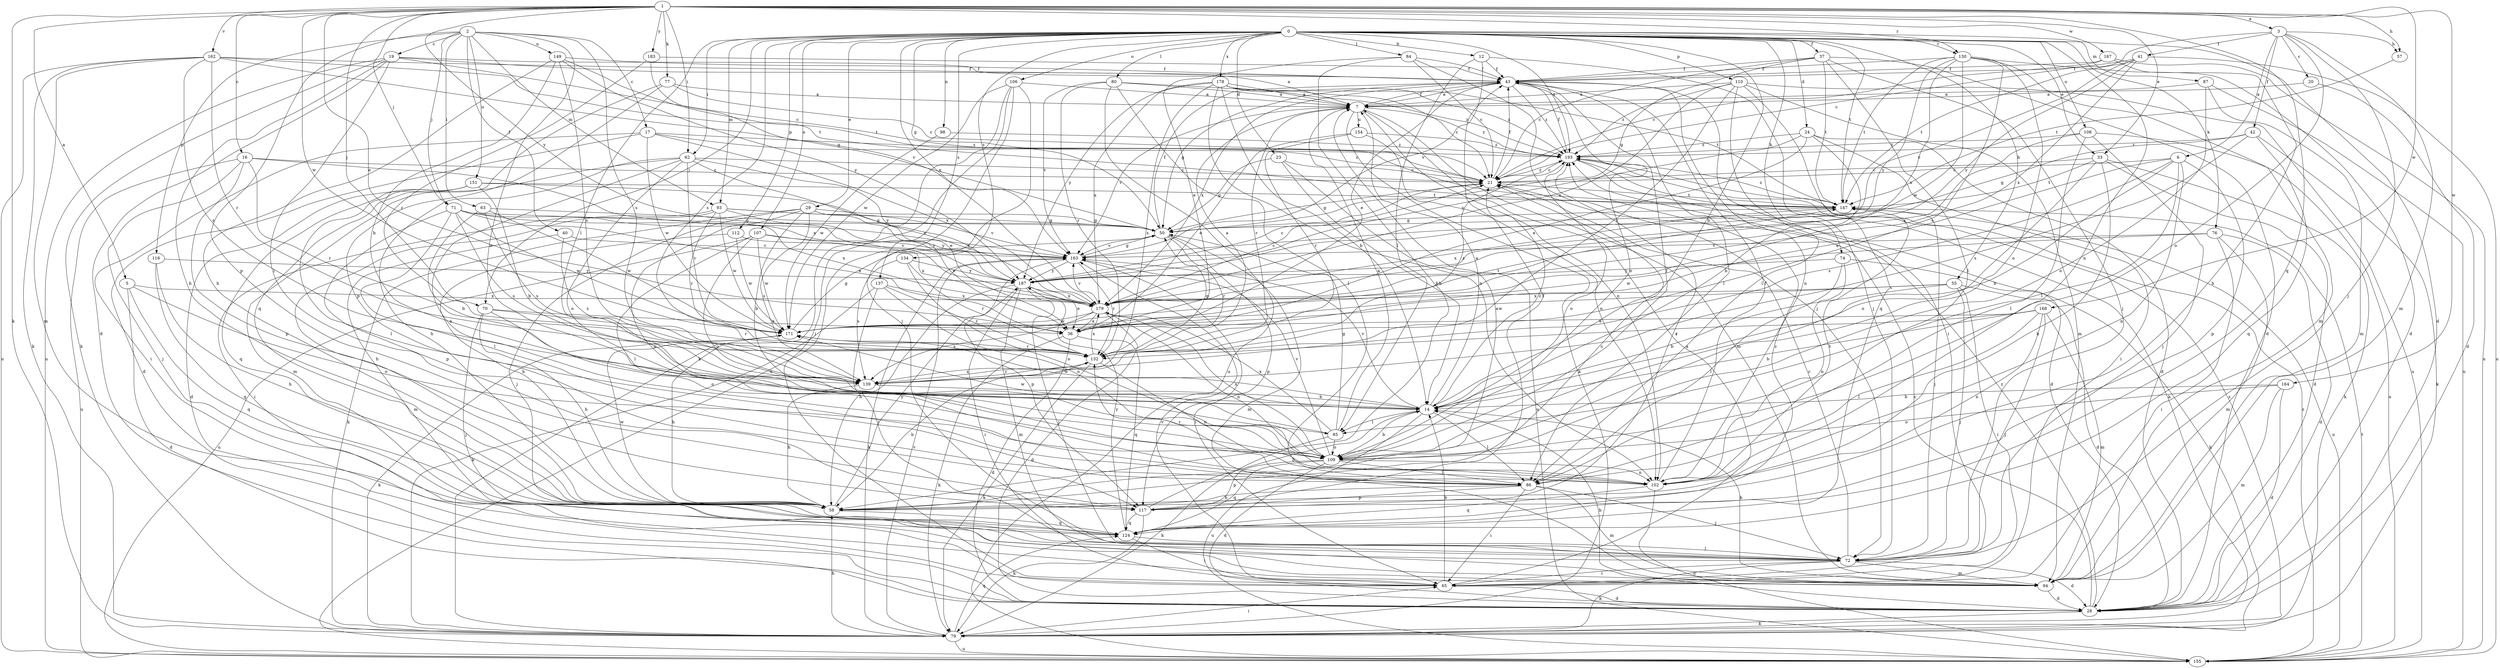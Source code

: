 strict digraph  {
0;
1;
2;
3;
5;
6;
7;
12;
14;
16;
17;
19;
20;
21;
23;
24;
28;
29;
33;
36;
37;
40;
41;
42;
43;
50;
55;
57;
58;
62;
63;
65;
70;
71;
72;
74;
76;
77;
79;
80;
84;
85;
86;
87;
93;
94;
98;
102;
106;
107;
108;
109;
110;
112;
116;
117;
124;
130;
132;
134;
137;
139;
147;
149;
151;
154;
155;
162;
163;
164;
167;
168;
171;
178;
179;
183;
187;
193;
0 -> 12  [label=b];
0 -> 14  [label=b];
0 -> 23  [label=d];
0 -> 24  [label=d];
0 -> 28  [label=d];
0 -> 29  [label=e];
0 -> 33  [label=e];
0 -> 37  [label=f];
0 -> 50  [label=g];
0 -> 55  [label=h];
0 -> 62  [label=i];
0 -> 70  [label=j];
0 -> 74  [label=k];
0 -> 76  [label=k];
0 -> 80  [label=l];
0 -> 84  [label=l];
0 -> 85  [label=l];
0 -> 87  [label=m];
0 -> 93  [label=m];
0 -> 98  [label=n];
0 -> 102  [label=n];
0 -> 106  [label=o];
0 -> 107  [label=o];
0 -> 108  [label=o];
0 -> 110  [label=p];
0 -> 112  [label=p];
0 -> 130  [label=r];
0 -> 134  [label=s];
0 -> 137  [label=s];
0 -> 139  [label=s];
0 -> 147  [label=t];
0 -> 178  [label=x];
0 -> 179  [label=x];
0 -> 193  [label=z];
1 -> 3  [label=a];
1 -> 5  [label=a];
1 -> 16  [label=c];
1 -> 33  [label=e];
1 -> 36  [label=e];
1 -> 57  [label=h];
1 -> 62  [label=i];
1 -> 70  [label=j];
1 -> 71  [label=j];
1 -> 77  [label=k];
1 -> 79  [label=k];
1 -> 124  [label=q];
1 -> 130  [label=r];
1 -> 162  [label=v];
1 -> 164  [label=w];
1 -> 167  [label=w];
1 -> 168  [label=w];
1 -> 171  [label=w];
1 -> 183  [label=y];
1 -> 187  [label=y];
2 -> 17  [label=c];
2 -> 19  [label=c];
2 -> 40  [label=f];
2 -> 63  [label=i];
2 -> 71  [label=j];
2 -> 93  [label=m];
2 -> 109  [label=o];
2 -> 116  [label=p];
2 -> 117  [label=p];
2 -> 139  [label=s];
2 -> 149  [label=u];
2 -> 151  [label=u];
3 -> 6  [label=a];
3 -> 20  [label=c];
3 -> 21  [label=c];
3 -> 41  [label=f];
3 -> 42  [label=f];
3 -> 57  [label=h];
3 -> 72  [label=j];
3 -> 94  [label=m];
3 -> 109  [label=o];
5 -> 28  [label=d];
5 -> 109  [label=o];
5 -> 124  [label=q];
5 -> 179  [label=x];
6 -> 14  [label=b];
6 -> 21  [label=c];
6 -> 36  [label=e];
6 -> 85  [label=l];
6 -> 102  [label=n];
6 -> 117  [label=p];
6 -> 139  [label=s];
7 -> 43  [label=f];
7 -> 79  [label=k];
7 -> 94  [label=m];
7 -> 102  [label=n];
7 -> 132  [label=r];
7 -> 154  [label=u];
7 -> 163  [label=v];
7 -> 193  [label=z];
12 -> 43  [label=f];
12 -> 72  [label=j];
12 -> 85  [label=l];
12 -> 163  [label=v];
14 -> 7  [label=a];
14 -> 21  [label=c];
14 -> 85  [label=l];
14 -> 86  [label=l];
14 -> 155  [label=u];
14 -> 163  [label=v];
14 -> 171  [label=w];
16 -> 21  [label=c];
16 -> 72  [label=j];
16 -> 117  [label=p];
16 -> 132  [label=r];
16 -> 155  [label=u];
16 -> 179  [label=x];
17 -> 21  [label=c];
17 -> 28  [label=d];
17 -> 65  [label=i];
17 -> 171  [label=w];
17 -> 179  [label=x];
17 -> 193  [label=z];
19 -> 7  [label=a];
19 -> 21  [label=c];
19 -> 28  [label=d];
19 -> 43  [label=f];
19 -> 58  [label=h];
19 -> 79  [label=k];
19 -> 86  [label=l];
19 -> 155  [label=u];
20 -> 7  [label=a];
20 -> 28  [label=d];
21 -> 43  [label=f];
21 -> 50  [label=g];
21 -> 147  [label=t];
21 -> 193  [label=z];
23 -> 14  [label=b];
23 -> 21  [label=c];
23 -> 50  [label=g];
23 -> 155  [label=u];
24 -> 14  [label=b];
24 -> 28  [label=d];
24 -> 36  [label=e];
24 -> 65  [label=i];
24 -> 187  [label=y];
24 -> 193  [label=z];
28 -> 14  [label=b];
28 -> 21  [label=c];
28 -> 79  [label=k];
28 -> 193  [label=z];
29 -> 14  [label=b];
29 -> 36  [label=e];
29 -> 50  [label=g];
29 -> 72  [label=j];
29 -> 79  [label=k];
29 -> 102  [label=n];
29 -> 139  [label=s];
33 -> 21  [label=c];
33 -> 28  [label=d];
33 -> 58  [label=h];
33 -> 79  [label=k];
33 -> 109  [label=o];
33 -> 147  [label=t];
36 -> 28  [label=d];
36 -> 79  [label=k];
36 -> 124  [label=q];
37 -> 21  [label=c];
37 -> 28  [label=d];
37 -> 43  [label=f];
37 -> 50  [label=g];
37 -> 72  [label=j];
37 -> 86  [label=l];
37 -> 147  [label=t];
40 -> 94  [label=m];
40 -> 139  [label=s];
40 -> 163  [label=v];
41 -> 43  [label=f];
41 -> 147  [label=t];
41 -> 155  [label=u];
41 -> 163  [label=v];
41 -> 179  [label=x];
41 -> 187  [label=y];
42 -> 50  [label=g];
42 -> 79  [label=k];
42 -> 124  [label=q];
42 -> 139  [label=s];
42 -> 193  [label=z];
43 -> 7  [label=a];
43 -> 36  [label=e];
43 -> 50  [label=g];
43 -> 65  [label=i];
43 -> 86  [label=l];
43 -> 102  [label=n];
43 -> 109  [label=o];
43 -> 179  [label=x];
43 -> 193  [label=z];
50 -> 43  [label=f];
50 -> 94  [label=m];
50 -> 117  [label=p];
50 -> 132  [label=r];
50 -> 163  [label=v];
55 -> 14  [label=b];
55 -> 28  [label=d];
55 -> 65  [label=i];
55 -> 72  [label=j];
55 -> 171  [label=w];
55 -> 179  [label=x];
57 -> 147  [label=t];
58 -> 7  [label=a];
58 -> 21  [label=c];
58 -> 124  [label=q];
58 -> 171  [label=w];
58 -> 187  [label=y];
62 -> 21  [label=c];
62 -> 36  [label=e];
62 -> 58  [label=h];
62 -> 94  [label=m];
62 -> 102  [label=n];
62 -> 109  [label=o];
62 -> 132  [label=r];
62 -> 187  [label=y];
63 -> 14  [label=b];
63 -> 50  [label=g];
63 -> 139  [label=s];
63 -> 171  [label=w];
65 -> 7  [label=a];
65 -> 14  [label=b];
65 -> 28  [label=d];
65 -> 163  [label=v];
70 -> 36  [label=e];
70 -> 58  [label=h];
70 -> 72  [label=j];
70 -> 109  [label=o];
70 -> 132  [label=r];
71 -> 36  [label=e];
71 -> 50  [label=g];
71 -> 86  [label=l];
71 -> 117  [label=p];
71 -> 139  [label=s];
71 -> 163  [label=v];
71 -> 171  [label=w];
71 -> 179  [label=x];
72 -> 21  [label=c];
72 -> 28  [label=d];
72 -> 65  [label=i];
72 -> 79  [label=k];
72 -> 94  [label=m];
74 -> 79  [label=k];
74 -> 86  [label=l];
74 -> 102  [label=n];
74 -> 187  [label=y];
76 -> 28  [label=d];
76 -> 65  [label=i];
76 -> 94  [label=m];
76 -> 163  [label=v];
76 -> 171  [label=w];
77 -> 7  [label=a];
77 -> 21  [label=c];
77 -> 117  [label=p];
77 -> 124  [label=q];
79 -> 58  [label=h];
79 -> 65  [label=i];
79 -> 124  [label=q];
79 -> 155  [label=u];
79 -> 163  [label=v];
79 -> 193  [label=z];
80 -> 7  [label=a];
80 -> 86  [label=l];
80 -> 132  [label=r];
80 -> 155  [label=u];
80 -> 163  [label=v];
80 -> 193  [label=z];
84 -> 21  [label=c];
84 -> 36  [label=e];
84 -> 43  [label=f];
84 -> 58  [label=h];
84 -> 72  [label=j];
85 -> 7  [label=a];
85 -> 50  [label=g];
85 -> 79  [label=k];
85 -> 109  [label=o];
85 -> 171  [label=w];
85 -> 179  [label=x];
86 -> 58  [label=h];
86 -> 65  [label=i];
86 -> 72  [label=j];
86 -> 94  [label=m];
86 -> 117  [label=p];
87 -> 7  [label=a];
87 -> 94  [label=m];
87 -> 109  [label=o];
87 -> 155  [label=u];
93 -> 50  [label=g];
93 -> 58  [label=h];
93 -> 65  [label=i];
93 -> 132  [label=r];
93 -> 163  [label=v];
93 -> 171  [label=w];
93 -> 187  [label=y];
94 -> 14  [label=b];
94 -> 28  [label=d];
98 -> 171  [label=w];
98 -> 193  [label=z];
102 -> 43  [label=f];
102 -> 124  [label=q];
102 -> 132  [label=r];
102 -> 147  [label=t];
102 -> 155  [label=u];
106 -> 7  [label=a];
106 -> 65  [label=i];
106 -> 72  [label=j];
106 -> 79  [label=k];
106 -> 155  [label=u];
106 -> 171  [label=w];
107 -> 86  [label=l];
107 -> 109  [label=o];
107 -> 155  [label=u];
107 -> 163  [label=v];
107 -> 171  [label=w];
107 -> 179  [label=x];
108 -> 72  [label=j];
108 -> 86  [label=l];
108 -> 155  [label=u];
108 -> 179  [label=x];
108 -> 193  [label=z];
109 -> 14  [label=b];
109 -> 28  [label=d];
109 -> 43  [label=f];
109 -> 86  [label=l];
109 -> 102  [label=n];
109 -> 117  [label=p];
109 -> 124  [label=q];
109 -> 163  [label=v];
109 -> 179  [label=x];
110 -> 7  [label=a];
110 -> 86  [label=l];
110 -> 94  [label=m];
110 -> 124  [label=q];
110 -> 132  [label=r];
110 -> 155  [label=u];
110 -> 179  [label=x];
110 -> 193  [label=z];
112 -> 58  [label=h];
112 -> 163  [label=v];
112 -> 171  [label=w];
116 -> 58  [label=h];
116 -> 124  [label=q];
116 -> 187  [label=y];
117 -> 14  [label=b];
117 -> 43  [label=f];
117 -> 79  [label=k];
117 -> 124  [label=q];
117 -> 193  [label=z];
124 -> 65  [label=i];
124 -> 72  [label=j];
124 -> 187  [label=y];
124 -> 193  [label=z];
130 -> 28  [label=d];
130 -> 43  [label=f];
130 -> 94  [label=m];
130 -> 109  [label=o];
130 -> 139  [label=s];
130 -> 147  [label=t];
130 -> 171  [label=w];
130 -> 179  [label=x];
130 -> 187  [label=y];
132 -> 7  [label=a];
132 -> 50  [label=g];
132 -> 58  [label=h];
132 -> 79  [label=k];
132 -> 102  [label=n];
132 -> 139  [label=s];
132 -> 179  [label=x];
132 -> 193  [label=z];
134 -> 109  [label=o];
134 -> 132  [label=r];
134 -> 139  [label=s];
134 -> 187  [label=y];
137 -> 72  [label=j];
137 -> 79  [label=k];
137 -> 109  [label=o];
137 -> 132  [label=r];
137 -> 179  [label=x];
139 -> 14  [label=b];
139 -> 58  [label=h];
139 -> 132  [label=r];
147 -> 50  [label=g];
147 -> 72  [label=j];
147 -> 155  [label=u];
147 -> 179  [label=x];
147 -> 193  [label=z];
149 -> 14  [label=b];
149 -> 43  [label=f];
149 -> 58  [label=h];
149 -> 139  [label=s];
149 -> 147  [label=t];
149 -> 187  [label=y];
151 -> 14  [label=b];
151 -> 28  [label=d];
151 -> 86  [label=l];
151 -> 124  [label=q];
151 -> 147  [label=t];
151 -> 179  [label=x];
154 -> 36  [label=e];
154 -> 102  [label=n];
154 -> 132  [label=r];
154 -> 193  [label=z];
155 -> 147  [label=t];
155 -> 193  [label=z];
162 -> 43  [label=f];
162 -> 50  [label=g];
162 -> 79  [label=k];
162 -> 94  [label=m];
162 -> 132  [label=r];
162 -> 139  [label=s];
162 -> 147  [label=t];
162 -> 155  [label=u];
163 -> 50  [label=g];
163 -> 65  [label=i];
163 -> 79  [label=k];
163 -> 117  [label=p];
163 -> 132  [label=r];
163 -> 187  [label=y];
164 -> 14  [label=b];
164 -> 28  [label=d];
164 -> 94  [label=m];
164 -> 109  [label=o];
167 -> 21  [label=c];
167 -> 43  [label=f];
167 -> 58  [label=h];
167 -> 155  [label=u];
168 -> 14  [label=b];
168 -> 36  [label=e];
168 -> 72  [label=j];
168 -> 86  [label=l];
168 -> 94  [label=m];
168 -> 102  [label=n];
168 -> 132  [label=r];
171 -> 50  [label=g];
171 -> 58  [label=h];
171 -> 79  [label=k];
171 -> 132  [label=r];
171 -> 147  [label=t];
178 -> 7  [label=a];
178 -> 14  [label=b];
178 -> 21  [label=c];
178 -> 102  [label=n];
178 -> 139  [label=s];
178 -> 147  [label=t];
178 -> 179  [label=x];
178 -> 187  [label=y];
178 -> 193  [label=z];
179 -> 21  [label=c];
179 -> 28  [label=d];
179 -> 36  [label=e];
179 -> 102  [label=n];
179 -> 139  [label=s];
179 -> 163  [label=v];
179 -> 171  [label=w];
183 -> 43  [label=f];
183 -> 132  [label=r];
183 -> 163  [label=v];
187 -> 21  [label=c];
187 -> 36  [label=e];
187 -> 58  [label=h];
187 -> 65  [label=i];
187 -> 72  [label=j];
187 -> 94  [label=m];
187 -> 179  [label=x];
193 -> 21  [label=c];
193 -> 28  [label=d];
193 -> 43  [label=f];
193 -> 79  [label=k];
193 -> 109  [label=o];
}
